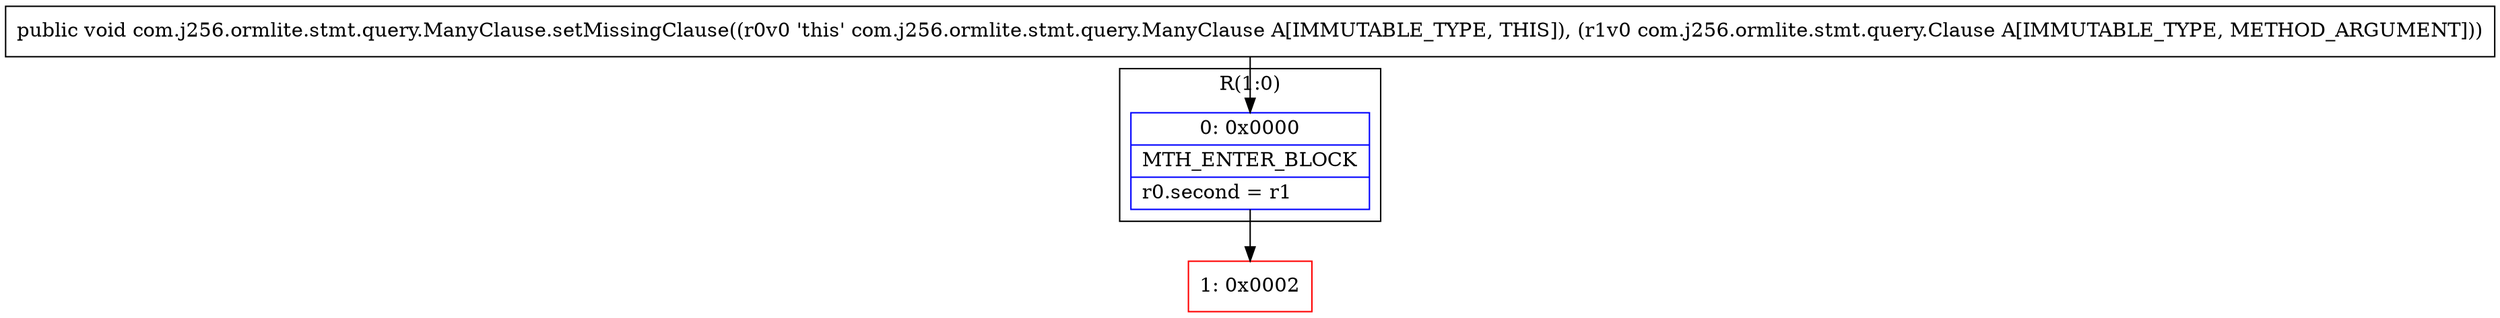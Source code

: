 digraph "CFG forcom.j256.ormlite.stmt.query.ManyClause.setMissingClause(Lcom\/j256\/ormlite\/stmt\/query\/Clause;)V" {
subgraph cluster_Region_213744334 {
label = "R(1:0)";
node [shape=record,color=blue];
Node_0 [shape=record,label="{0\:\ 0x0000|MTH_ENTER_BLOCK\l|r0.second = r1\l}"];
}
Node_1 [shape=record,color=red,label="{1\:\ 0x0002}"];
MethodNode[shape=record,label="{public void com.j256.ormlite.stmt.query.ManyClause.setMissingClause((r0v0 'this' com.j256.ormlite.stmt.query.ManyClause A[IMMUTABLE_TYPE, THIS]), (r1v0 com.j256.ormlite.stmt.query.Clause A[IMMUTABLE_TYPE, METHOD_ARGUMENT])) }"];
MethodNode -> Node_0;
Node_0 -> Node_1;
}

